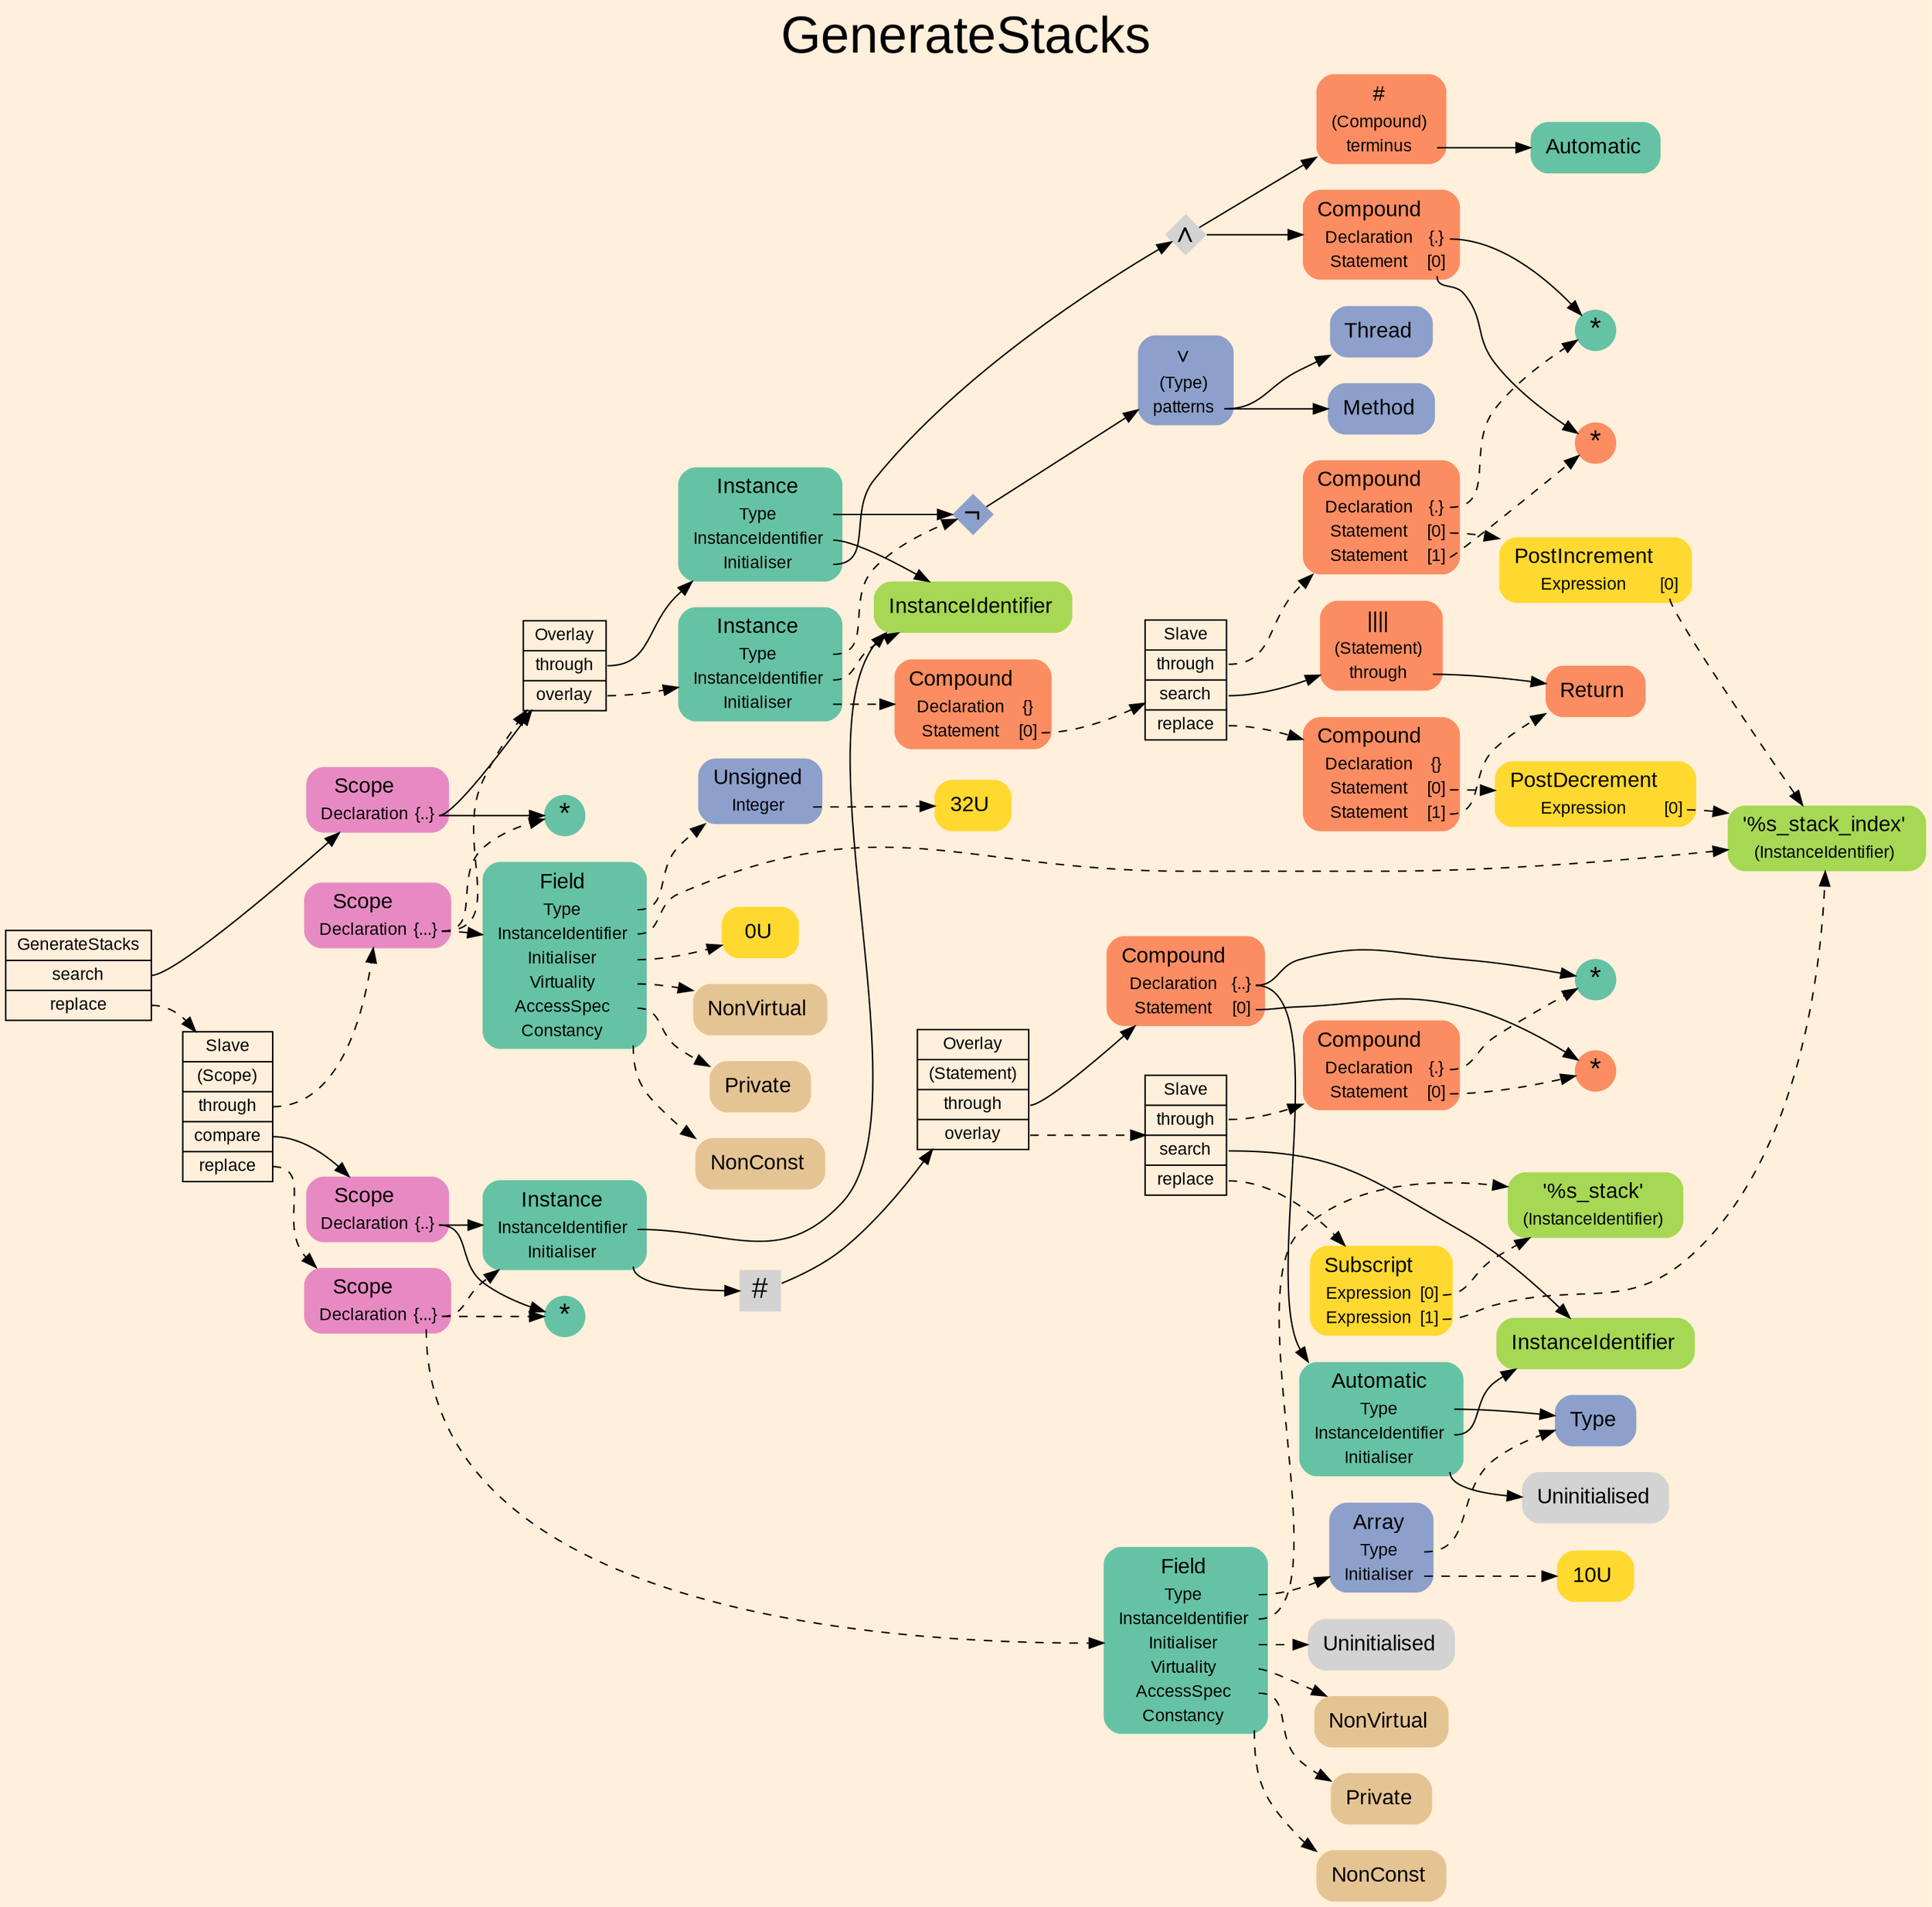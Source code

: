 digraph "GenerateStacks" {
label = "GenerateStacks"
labelloc = t
fontsize = "36"
graph [
    rankdir = "LR"
    ranksep = 0.3
    bgcolor = antiquewhite1
    color = black
    fontcolor = black
    fontname = "Arial"
];
node [
    fontname = "Arial"
];
edge [
    fontname = "Arial"
];

// -------------------- transformation figure --------------------
"CR#P32-0" [
    // -------- block CR#P32-0 ----------
    shape = "record"
    fillcolor = antiquewhite1
    label = "<fixed> GenerateStacks | <port0> search | <port1> replace"
    style = "filled"
    fontsize = "12"
    color = black
    fontcolor = black
];

"#B-2-537" [
    // -------- block #B-2-537 ----------
    shape = "plaintext"
    fillcolor = "/set28/4"
    label = <<TABLE BORDER="0" CELLBORDER="0" CELLSPACING="0">
     <TR><TD><FONT POINT-SIZE="15.0">Scope</FONT></TD><TD></TD></TR>
     <TR><TD>Declaration</TD><TD PORT="port0">{..}</TD></TR>
    </TABLE>>
    style = "rounded,filled"
    fontsize = "12"
];

"#B-2-519" [
    // -------- block #B-2-519 ----------
    shape = "record"
    fillcolor = antiquewhite1
    label = "<fixed> Overlay | <port0> through | <port1> overlay"
    style = "filled"
    fontsize = "12"
    color = black
    fontcolor = black
];

"#B-2-502" [
    // -------- block #B-2-502 ----------
    shape = "plaintext"
    fillcolor = "/set28/1"
    label = <<TABLE BORDER="0" CELLBORDER="0" CELLSPACING="0">
     <TR><TD><FONT POINT-SIZE="15.0">Instance</FONT></TD><TD></TD></TR>
     <TR><TD>Type</TD><TD PORT="port0"></TD></TR>
     <TR><TD>InstanceIdentifier</TD><TD PORT="port1"></TD></TR>
     <TR><TD>Initialiser</TD><TD PORT="port2"></TD></TR>
    </TABLE>>
    style = "rounded,filled"
    fontsize = "12"
];

"#B-2-508" [
    // -------- block #B-2-508 ----------
    shape = "diamond"
    fillcolor = "/set28/3"
    label = <¬>
    style = "filled"
    fontsize = "20"
    penwidth = 0.0
    fixedsize = true
    width = 0.4
    height = 0.4
];

"#B-2-507" [
    // -------- block #B-2-507 ----------
    shape = "plaintext"
    fillcolor = "/set28/3"
    label = <<TABLE BORDER="0" CELLBORDER="0" CELLSPACING="0">
     <TR><TD><FONT POINT-SIZE="15.0">∨</FONT></TD><TD></TD></TR>
     <TR><TD>(Type)</TD><TD PORT="port0"></TD></TR>
     <TR><TD>patterns</TD><TD PORT="port1"></TD></TR>
    </TABLE>>
    style = "rounded,filled"
    fontsize = "12"
];

"#B-2-505" [
    // -------- block #B-2-505 ----------
    shape = "plaintext"
    fillcolor = "/set28/3"
    label = <<TABLE BORDER="0" CELLBORDER="0" CELLSPACING="0">
     <TR><TD><FONT POINT-SIZE="15.0">Thread</FONT></TD><TD></TD></TR>
    </TABLE>>
    style = "rounded,filled"
    fontsize = "12"
];

"#B-2-506" [
    // -------- block #B-2-506 ----------
    shape = "plaintext"
    fillcolor = "/set28/3"
    label = <<TABLE BORDER="0" CELLBORDER="0" CELLSPACING="0">
     <TR><TD><FONT POINT-SIZE="15.0">Method</FONT></TD><TD></TD></TR>
    </TABLE>>
    style = "rounded,filled"
    fontsize = "12"
];

"#B-2-550" [
    // -------- block #B-2-550 ----------
    shape = "plaintext"
    fillcolor = "/set28/5"
    label = <<TABLE BORDER="0" CELLBORDER="0" CELLSPACING="0">
     <TR><TD><FONT POINT-SIZE="15.0">InstanceIdentifier</FONT></TD><TD></TD></TR>
    </TABLE>>
    style = "rounded,filled"
    fontsize = "12"
];

"#B-2-509" [
    // -------- block #B-2-509 ----------
    shape = "diamond"
    label = <∧>
    style = "filled"
    fontsize = "20"
    penwidth = 0.0
    fixedsize = true
    width = 0.4
    height = 0.4
];

"#B-2-510" [
    // -------- block #B-2-510 ----------
    shape = "plaintext"
    fillcolor = "/set28/2"
    label = <<TABLE BORDER="0" CELLBORDER="0" CELLSPACING="0">
     <TR><TD><FONT POINT-SIZE="15.0">Compound</FONT></TD><TD></TD></TR>
     <TR><TD>Declaration</TD><TD PORT="port0">{.}</TD></TR>
     <TR><TD>Statement</TD><TD PORT="port1">[0]</TD></TR>
    </TABLE>>
    style = "rounded,filled"
    fontsize = "12"
];

"#B-2-514" [
    // -------- block #B-2-514 ----------
    shape = "circle"
    fillcolor = "/set28/1"
    label = <*>
    style = "filled"
    fontsize = "20"
    penwidth = 0.0
    fixedsize = true
    width = 0.4
    height = 0.4
];

"#B-2-515" [
    // -------- block #B-2-515 ----------
    shape = "circle"
    fillcolor = "/set28/2"
    label = <*>
    style = "filled"
    fontsize = "20"
    penwidth = 0.0
    fixedsize = true
    width = 0.4
    height = 0.4
];

"#B-2-517" [
    // -------- block #B-2-517 ----------
    shape = "plaintext"
    fillcolor = "/set28/2"
    label = <<TABLE BORDER="0" CELLBORDER="0" CELLSPACING="0">
     <TR><TD><FONT POINT-SIZE="15.0">#</FONT></TD><TD></TD></TR>
     <TR><TD>(Compound)</TD><TD PORT="port0"></TD></TR>
     <TR><TD>terminus</TD><TD PORT="port1"></TD></TR>
    </TABLE>>
    style = "rounded,filled"
    fontsize = "12"
];

"#B-2-520" [
    // -------- block #B-2-520 ----------
    shape = "plaintext"
    fillcolor = "/set28/1"
    label = <<TABLE BORDER="0" CELLBORDER="0" CELLSPACING="0">
     <TR><TD><FONT POINT-SIZE="15.0">Automatic</FONT></TD><TD></TD></TR>
    </TABLE>>
    style = "rounded,filled"
    fontsize = "12"
];

"#B-2-503" [
    // -------- block #B-2-503 ----------
    shape = "plaintext"
    fillcolor = "/set28/1"
    label = <<TABLE BORDER="0" CELLBORDER="0" CELLSPACING="0">
     <TR><TD><FONT POINT-SIZE="15.0">Instance</FONT></TD><TD></TD></TR>
     <TR><TD>Type</TD><TD PORT="port0"></TD></TR>
     <TR><TD>InstanceIdentifier</TD><TD PORT="port1"></TD></TR>
     <TR><TD>Initialiser</TD><TD PORT="port2"></TD></TR>
    </TABLE>>
    style = "rounded,filled"
    fontsize = "12"
];

"#B-2-513" [
    // -------- block #B-2-513 ----------
    shape = "plaintext"
    fillcolor = "/set28/2"
    label = <<TABLE BORDER="0" CELLBORDER="0" CELLSPACING="0">
     <TR><TD><FONT POINT-SIZE="15.0">Compound</FONT></TD><TD></TD></TR>
     <TR><TD>Declaration</TD><TD PORT="port0">{}</TD></TR>
     <TR><TD>Statement</TD><TD PORT="port1">[0]</TD></TR>
    </TABLE>>
    style = "rounded,filled"
    fontsize = "12"
];

"#B-2-560" [
    // -------- block #B-2-560 ----------
    shape = "record"
    fillcolor = antiquewhite1
    label = "<fixed> Slave | <port0> through | <port1> search | <port2> replace"
    style = "filled"
    fontsize = "12"
    color = black
    fontcolor = black
];

"#B-2-511" [
    // -------- block #B-2-511 ----------
    shape = "plaintext"
    fillcolor = "/set28/2"
    label = <<TABLE BORDER="0" CELLBORDER="0" CELLSPACING="0">
     <TR><TD><FONT POINT-SIZE="15.0">Compound</FONT></TD><TD></TD></TR>
     <TR><TD>Declaration</TD><TD PORT="port0">{.}</TD></TR>
     <TR><TD>Statement</TD><TD PORT="port1">[0]</TD></TR>
     <TR><TD>Statement</TD><TD PORT="port2">[1]</TD></TR>
    </TABLE>>
    style = "rounded,filled"
    fontsize = "12"
];

"#B-2-525" [
    // -------- block #B-2-525 ----------
    shape = "plaintext"
    fillcolor = "/set28/6"
    label = <<TABLE BORDER="0" CELLBORDER="0" CELLSPACING="0">
     <TR><TD><FONT POINT-SIZE="15.0">PostIncrement</FONT></TD><TD></TD></TR>
     <TR><TD>Expression</TD><TD PORT="port0">[0]</TD></TR>
    </TABLE>>
    style = "rounded,filled"
    fontsize = "12"
];

"#B-2-532" [
    // -------- block #B-2-532 ----------
    shape = "plaintext"
    fillcolor = "/set28/5"
    label = <<TABLE BORDER="0" CELLBORDER="0" CELLSPACING="0">
     <TR><TD><FONT POINT-SIZE="15.0">'%s_stack_index'</FONT></TD><TD></TD></TR>
     <TR><TD>(InstanceIdentifier)</TD><TD PORT="port0"></TD></TR>
    </TABLE>>
    style = "rounded,filled"
    fontsize = "12"
];

"#B-2-534" [
    // -------- block #B-2-534 ----------
    shape = "plaintext"
    fillcolor = "/set28/2"
    label = <<TABLE BORDER="0" CELLBORDER="0" CELLSPACING="0">
     <TR><TD><FONT POINT-SIZE="15.0">||||</FONT></TD><TD></TD></TR>
     <TR><TD>(Statement)</TD><TD PORT="port0"></TD></TR>
     <TR><TD>through</TD><TD PORT="port1"></TD></TR>
    </TABLE>>
    style = "rounded,filled"
    fontsize = "12"
];

"#B-2-529" [
    // -------- block #B-2-529 ----------
    shape = "plaintext"
    fillcolor = "/set28/2"
    label = <<TABLE BORDER="0" CELLBORDER="0" CELLSPACING="0">
     <TR><TD><FONT POINT-SIZE="15.0">Return</FONT></TD><TD></TD></TR>
    </TABLE>>
    style = "rounded,filled"
    fontsize = "12"
];

"#B-2-512" [
    // -------- block #B-2-512 ----------
    shape = "plaintext"
    fillcolor = "/set28/2"
    label = <<TABLE BORDER="0" CELLBORDER="0" CELLSPACING="0">
     <TR><TD><FONT POINT-SIZE="15.0">Compound</FONT></TD><TD></TD></TR>
     <TR><TD>Declaration</TD><TD PORT="port0">{}</TD></TR>
     <TR><TD>Statement</TD><TD PORT="port1">[0]</TD></TR>
     <TR><TD>Statement</TD><TD PORT="port2">[1]</TD></TR>
    </TABLE>>
    style = "rounded,filled"
    fontsize = "12"
];

"#B-2-526" [
    // -------- block #B-2-526 ----------
    shape = "plaintext"
    fillcolor = "/set28/6"
    label = <<TABLE BORDER="0" CELLBORDER="0" CELLSPACING="0">
     <TR><TD><FONT POINT-SIZE="15.0">PostDecrement</FONT></TD><TD></TD></TR>
     <TR><TD>Expression</TD><TD PORT="port0">[0]</TD></TR>
    </TABLE>>
    style = "rounded,filled"
    fontsize = "12"
];

"#B-2-536" [
    // -------- block #B-2-536 ----------
    shape = "circle"
    fillcolor = "/set28/1"
    label = <*>
    style = "filled"
    fontsize = "20"
    penwidth = 0.0
    fixedsize = true
    width = 0.4
    height = 0.4
];

"#B-2-559" [
    // -------- block #B-2-559 ----------
    shape = "record"
    fillcolor = antiquewhite1
    label = "<fixed> Slave | <port0> (Scope) | <port1> through | <port2> compare | <port3> replace"
    style = "filled"
    fontsize = "12"
    color = black
    fontcolor = black
];

"#B-2-538" [
    // -------- block #B-2-538 ----------
    shape = "plaintext"
    fillcolor = "/set28/4"
    label = <<TABLE BORDER="0" CELLBORDER="0" CELLSPACING="0">
     <TR><TD><FONT POINT-SIZE="15.0">Scope</FONT></TD><TD></TD></TR>
     <TR><TD>Declaration</TD><TD PORT="port0">{...}</TD></TR>
    </TABLE>>
    style = "rounded,filled"
    fontsize = "12"
];

"#B-2-522" [
    // -------- block #B-2-522 ----------
    shape = "plaintext"
    fillcolor = "/set28/1"
    label = <<TABLE BORDER="0" CELLBORDER="0" CELLSPACING="0">
     <TR><TD><FONT POINT-SIZE="15.0">Field</FONT></TD><TD></TD></TR>
     <TR><TD>Type</TD><TD PORT="port0"></TD></TR>
     <TR><TD>InstanceIdentifier</TD><TD PORT="port1"></TD></TR>
     <TR><TD>Initialiser</TD><TD PORT="port2"></TD></TR>
     <TR><TD>Virtuality</TD><TD PORT="port3"></TD></TR>
     <TR><TD>AccessSpec</TD><TD PORT="port4"></TD></TR>
     <TR><TD>Constancy</TD><TD PORT="port5"></TD></TR>
    </TABLE>>
    style = "rounded,filled"
    fontsize = "12"
];

"#B-2-524" [
    // -------- block #B-2-524 ----------
    shape = "plaintext"
    fillcolor = "/set28/3"
    label = <<TABLE BORDER="0" CELLBORDER="0" CELLSPACING="0">
     <TR><TD><FONT POINT-SIZE="15.0">Unsigned</FONT></TD><TD></TD></TR>
     <TR><TD>Integer</TD><TD PORT="port0"></TD></TR>
    </TABLE>>
    style = "rounded,filled"
    fontsize = "12"
];

"#B-2-561" [
    // -------- block #B-2-561 ----------
    shape = "plaintext"
    fillcolor = "/set28/6"
    label = <<TABLE BORDER="0" CELLBORDER="0" CELLSPACING="0">
     <TR><TD><FONT POINT-SIZE="15.0">32U</FONT></TD><TD></TD></TR>
    </TABLE>>
    style = "rounded,filled"
    fontsize = "12"
];

"#B-2-563" [
    // -------- block #B-2-563 ----------
    shape = "plaintext"
    fillcolor = "/set28/6"
    label = <<TABLE BORDER="0" CELLBORDER="0" CELLSPACING="0">
     <TR><TD><FONT POINT-SIZE="15.0">0U</FONT></TD><TD></TD></TR>
    </TABLE>>
    style = "rounded,filled"
    fontsize = "12"
];

"#B-2-565" [
    // -------- block #B-2-565 ----------
    shape = "plaintext"
    fillcolor = "/set28/7"
    label = <<TABLE BORDER="0" CELLBORDER="0" CELLSPACING="0">
     <TR><TD><FONT POINT-SIZE="15.0">NonVirtual</FONT></TD><TD></TD></TR>
    </TABLE>>
    style = "rounded,filled"
    fontsize = "12"
];

"#B-2-566" [
    // -------- block #B-2-566 ----------
    shape = "plaintext"
    fillcolor = "/set28/7"
    label = <<TABLE BORDER="0" CELLBORDER="0" CELLSPACING="0">
     <TR><TD><FONT POINT-SIZE="15.0">Private</FONT></TD><TD></TD></TR>
    </TABLE>>
    style = "rounded,filled"
    fontsize = "12"
];

"#B-2-562" [
    // -------- block #B-2-562 ----------
    shape = "plaintext"
    fillcolor = "/set28/7"
    label = <<TABLE BORDER="0" CELLBORDER="0" CELLSPACING="0">
     <TR><TD><FONT POINT-SIZE="15.0">NonConst</FONT></TD><TD></TD></TR>
    </TABLE>>
    style = "rounded,filled"
    fontsize = "12"
];

"#B-2-539" [
    // -------- block #B-2-539 ----------
    shape = "plaintext"
    fillcolor = "/set28/4"
    label = <<TABLE BORDER="0" CELLBORDER="0" CELLSPACING="0">
     <TR><TD><FONT POINT-SIZE="15.0">Scope</FONT></TD><TD></TD></TR>
     <TR><TD>Declaration</TD><TD PORT="port0">{..}</TD></TR>
    </TABLE>>
    style = "rounded,filled"
    fontsize = "12"
];

"#B-2-548" [
    // -------- block #B-2-548 ----------
    shape = "circle"
    fillcolor = "/set28/1"
    label = <*>
    style = "filled"
    fontsize = "20"
    penwidth = 0.0
    fixedsize = true
    width = 0.4
    height = 0.4
];

"#B-2-504" [
    // -------- block #B-2-504 ----------
    shape = "plaintext"
    fillcolor = "/set28/1"
    label = <<TABLE BORDER="0" CELLBORDER="0" CELLSPACING="0">
     <TR><TD><FONT POINT-SIZE="15.0">Instance</FONT></TD><TD></TD></TR>
     <TR><TD>InstanceIdentifier</TD><TD PORT="port0"></TD></TR>
     <TR><TD>Initialiser</TD><TD PORT="port1"></TD></TR>
    </TABLE>>
    style = "rounded,filled"
    fontsize = "12"
];

"#B-2-516" [
    // -------- block #B-2-516 ----------
    shape = "square"
    label = <#>
    style = "filled"
    fontsize = "20"
    penwidth = 0.0
    fixedsize = true
    width = 0.4
    height = 0.4
];

"#B-2-518" [
    // -------- block #B-2-518 ----------
    shape = "record"
    fillcolor = antiquewhite1
    label = "<fixed> Overlay | <port0> (Statement) | <port1> through | <port2> overlay"
    style = "filled"
    fontsize = "12"
    color = black
    fontcolor = black
];

"#B-2-545" [
    // -------- block #B-2-545 ----------
    shape = "plaintext"
    fillcolor = "/set28/2"
    label = <<TABLE BORDER="0" CELLBORDER="0" CELLSPACING="0">
     <TR><TD><FONT POINT-SIZE="15.0">Compound</FONT></TD><TD></TD></TR>
     <TR><TD>Declaration</TD><TD PORT="port0">{..}</TD></TR>
     <TR><TD>Statement</TD><TD PORT="port1">[0]</TD></TR>
    </TABLE>>
    style = "rounded,filled"
    fontsize = "12"
];

"#B-2-547" [
    // -------- block #B-2-547 ----------
    shape = "circle"
    fillcolor = "/set28/1"
    label = <*>
    style = "filled"
    fontsize = "20"
    penwidth = 0.0
    fixedsize = true
    width = 0.4
    height = 0.4
];

"#B-2-521" [
    // -------- block #B-2-521 ----------
    shape = "plaintext"
    fillcolor = "/set28/1"
    label = <<TABLE BORDER="0" CELLBORDER="0" CELLSPACING="0">
     <TR><TD><FONT POINT-SIZE="15.0">Automatic</FONT></TD><TD></TD></TR>
     <TR><TD>Type</TD><TD PORT="port0"></TD></TR>
     <TR><TD>InstanceIdentifier</TD><TD PORT="port1"></TD></TR>
     <TR><TD>Initialiser</TD><TD PORT="port2"></TD></TR>
    </TABLE>>
    style = "rounded,filled"
    fontsize = "12"
];

"#B-2-553" [
    // -------- block #B-2-553 ----------
    shape = "plaintext"
    fillcolor = "/set28/3"
    label = <<TABLE BORDER="0" CELLBORDER="0" CELLSPACING="0">
     <TR><TD><FONT POINT-SIZE="15.0">Type</FONT></TD><TD></TD></TR>
    </TABLE>>
    style = "rounded,filled"
    fontsize = "12"
];

"#B-2-527" [
    // -------- block #B-2-527 ----------
    shape = "plaintext"
    fillcolor = "/set28/5"
    label = <<TABLE BORDER="0" CELLBORDER="0" CELLSPACING="0">
     <TR><TD><FONT POINT-SIZE="15.0">InstanceIdentifier</FONT></TD><TD></TD></TR>
    </TABLE>>
    style = "rounded,filled"
    fontsize = "12"
];

"#B-2-552" [
    // -------- block #B-2-552 ----------
    shape = "plaintext"
    label = <<TABLE BORDER="0" CELLBORDER="0" CELLSPACING="0">
     <TR><TD><FONT POINT-SIZE="15.0">Uninitialised</FONT></TD><TD></TD></TR>
    </TABLE>>
    style = "rounded,filled"
    fontsize = "12"
];

"#B-2-549" [
    // -------- block #B-2-549 ----------
    shape = "circle"
    fillcolor = "/set28/2"
    label = <*>
    style = "filled"
    fontsize = "20"
    penwidth = 0.0
    fixedsize = true
    width = 0.4
    height = 0.4
];

"#B-2-551" [
    // -------- block #B-2-551 ----------
    shape = "record"
    fillcolor = antiquewhite1
    label = "<fixed> Slave | <port0> through | <port1> search | <port2> replace"
    style = "filled"
    fontsize = "12"
    color = black
    fontcolor = black
];

"#B-2-546" [
    // -------- block #B-2-546 ----------
    shape = "plaintext"
    fillcolor = "/set28/2"
    label = <<TABLE BORDER="0" CELLBORDER="0" CELLSPACING="0">
     <TR><TD><FONT POINT-SIZE="15.0">Compound</FONT></TD><TD></TD></TR>
     <TR><TD>Declaration</TD><TD PORT="port0">{.}</TD></TR>
     <TR><TD>Statement</TD><TD PORT="port1">[0]</TD></TR>
    </TABLE>>
    style = "rounded,filled"
    fontsize = "12"
];

"#B-2-530" [
    // -------- block #B-2-530 ----------
    shape = "plaintext"
    fillcolor = "/set28/6"
    label = <<TABLE BORDER="0" CELLBORDER="0" CELLSPACING="0">
     <TR><TD><FONT POINT-SIZE="15.0">Subscript</FONT></TD><TD></TD></TR>
     <TR><TD>Expression</TD><TD PORT="port0">[0]</TD></TR>
     <TR><TD>Expression</TD><TD PORT="port1">[1]</TD></TR>
    </TABLE>>
    style = "rounded,filled"
    fontsize = "12"
];

"#B-2-533" [
    // -------- block #B-2-533 ----------
    shape = "plaintext"
    fillcolor = "/set28/5"
    label = <<TABLE BORDER="0" CELLBORDER="0" CELLSPACING="0">
     <TR><TD><FONT POINT-SIZE="15.0">'%s_stack'</FONT></TD><TD></TD></TR>
     <TR><TD>(InstanceIdentifier)</TD><TD PORT="port0"></TD></TR>
    </TABLE>>
    style = "rounded,filled"
    fontsize = "12"
];

"#B-2-540" [
    // -------- block #B-2-540 ----------
    shape = "plaintext"
    fillcolor = "/set28/4"
    label = <<TABLE BORDER="0" CELLBORDER="0" CELLSPACING="0">
     <TR><TD><FONT POINT-SIZE="15.0">Scope</FONT></TD><TD></TD></TR>
     <TR><TD>Declaration</TD><TD PORT="port0">{...}</TD></TR>
    </TABLE>>
    style = "rounded,filled"
    fontsize = "12"
];

"#B-2-523" [
    // -------- block #B-2-523 ----------
    shape = "plaintext"
    fillcolor = "/set28/1"
    label = <<TABLE BORDER="0" CELLBORDER="0" CELLSPACING="0">
     <TR><TD><FONT POINT-SIZE="15.0">Field</FONT></TD><TD></TD></TR>
     <TR><TD>Type</TD><TD PORT="port0"></TD></TR>
     <TR><TD>InstanceIdentifier</TD><TD PORT="port1"></TD></TR>
     <TR><TD>Initialiser</TD><TD PORT="port2"></TD></TR>
     <TR><TD>Virtuality</TD><TD PORT="port3"></TD></TR>
     <TR><TD>AccessSpec</TD><TD PORT="port4"></TD></TR>
     <TR><TD>Constancy</TD><TD PORT="port5"></TD></TR>
    </TABLE>>
    style = "rounded,filled"
    fontsize = "12"
];

"#B-2-528" [
    // -------- block #B-2-528 ----------
    shape = "plaintext"
    fillcolor = "/set28/3"
    label = <<TABLE BORDER="0" CELLBORDER="0" CELLSPACING="0">
     <TR><TD><FONT POINT-SIZE="15.0">Array</FONT></TD><TD></TD></TR>
     <TR><TD>Type</TD><TD PORT="port0"></TD></TR>
     <TR><TD>Initialiser</TD><TD PORT="port1"></TD></TR>
    </TABLE>>
    style = "rounded,filled"
    fontsize = "12"
];

"#B-2-558" [
    // -------- block #B-2-558 ----------
    shape = "plaintext"
    fillcolor = "/set28/6"
    label = <<TABLE BORDER="0" CELLBORDER="0" CELLSPACING="0">
     <TR><TD><FONT POINT-SIZE="15.0">10U</FONT></TD><TD></TD></TR>
    </TABLE>>
    style = "rounded,filled"
    fontsize = "12"
];

"#B-2-555" [
    // -------- block #B-2-555 ----------
    shape = "plaintext"
    label = <<TABLE BORDER="0" CELLBORDER="0" CELLSPACING="0">
     <TR><TD><FONT POINT-SIZE="15.0">Uninitialised</FONT></TD><TD></TD></TR>
    </TABLE>>
    style = "rounded,filled"
    fontsize = "12"
];

"#B-2-556" [
    // -------- block #B-2-556 ----------
    shape = "plaintext"
    fillcolor = "/set28/7"
    label = <<TABLE BORDER="0" CELLBORDER="0" CELLSPACING="0">
     <TR><TD><FONT POINT-SIZE="15.0">NonVirtual</FONT></TD><TD></TD></TR>
    </TABLE>>
    style = "rounded,filled"
    fontsize = "12"
];

"#B-2-557" [
    // -------- block #B-2-557 ----------
    shape = "plaintext"
    fillcolor = "/set28/7"
    label = <<TABLE BORDER="0" CELLBORDER="0" CELLSPACING="0">
     <TR><TD><FONT POINT-SIZE="15.0">Private</FONT></TD><TD></TD></TR>
    </TABLE>>
    style = "rounded,filled"
    fontsize = "12"
];

"#B-2-554" [
    // -------- block #B-2-554 ----------
    shape = "plaintext"
    fillcolor = "/set28/7"
    label = <<TABLE BORDER="0" CELLBORDER="0" CELLSPACING="0">
     <TR><TD><FONT POINT-SIZE="15.0">NonConst</FONT></TD><TD></TD></TR>
    </TABLE>>
    style = "rounded,filled"
    fontsize = "12"
];

"CR#P32-0":port0 -> "#B-2-537" [
    color = black
    fontcolor = black
];

"CR#P32-0":port1 -> "#B-2-559" [
    style="dashed"
    color = black
    fontcolor = black
];

"#B-2-537":port0 -> "#B-2-519" [
    color = black
    fontcolor = black
];

"#B-2-537":port0 -> "#B-2-536" [
    color = black
    fontcolor = black
];

"#B-2-519":port0 -> "#B-2-502" [
    color = black
    fontcolor = black
];

"#B-2-519":port1 -> "#B-2-503" [
    style="dashed"
    color = black
    fontcolor = black
];

"#B-2-502":port0 -> "#B-2-508" [
    color = black
    fontcolor = black
];

"#B-2-502":port1 -> "#B-2-550" [
    color = black
    fontcolor = black
];

"#B-2-502":port2 -> "#B-2-509" [
    color = black
    fontcolor = black
];

"#B-2-508" -> "#B-2-507" [
    color = black
    fontcolor = black
];

"#B-2-507":port1 -> "#B-2-505" [
    color = black
    fontcolor = black
];

"#B-2-507":port1 -> "#B-2-506" [
    color = black
    fontcolor = black
];

"#B-2-509" -> "#B-2-510" [
    color = black
    fontcolor = black
];

"#B-2-509" -> "#B-2-517" [
    color = black
    fontcolor = black
];

"#B-2-510":port0 -> "#B-2-514" [
    color = black
    fontcolor = black
];

"#B-2-510":port1 -> "#B-2-515" [
    color = black
    fontcolor = black
];

"#B-2-517":port1 -> "#B-2-520" [
    color = black
    fontcolor = black
];

"#B-2-503":port0 -> "#B-2-508" [
    style="dashed"
    color = black
    fontcolor = black
];

"#B-2-503":port1 -> "#B-2-550" [
    style="dashed"
    color = black
    fontcolor = black
];

"#B-2-503":port2 -> "#B-2-513" [
    style="dashed"
    color = black
    fontcolor = black
];

"#B-2-513":port1 -> "#B-2-560" [
    style="dashed"
    color = black
    fontcolor = black
];

"#B-2-560":port0 -> "#B-2-511" [
    style="dashed"
    color = black
    fontcolor = black
];

"#B-2-560":port1 -> "#B-2-534" [
    color = black
    fontcolor = black
];

"#B-2-560":port2 -> "#B-2-512" [
    style="dashed"
    color = black
    fontcolor = black
];

"#B-2-511":port0 -> "#B-2-514" [
    style="dashed"
    color = black
    fontcolor = black
];

"#B-2-511":port1 -> "#B-2-525" [
    style="dashed"
    color = black
    fontcolor = black
];

"#B-2-511":port2 -> "#B-2-515" [
    style="dashed"
    color = black
    fontcolor = black
];

"#B-2-525":port0 -> "#B-2-532" [
    style="dashed"
    color = black
    fontcolor = black
];

"#B-2-534":port1 -> "#B-2-529" [
    color = black
    fontcolor = black
];

"#B-2-512":port1 -> "#B-2-526" [
    style="dashed"
    color = black
    fontcolor = black
];

"#B-2-512":port2 -> "#B-2-529" [
    style="dashed"
    color = black
    fontcolor = black
];

"#B-2-526":port0 -> "#B-2-532" [
    style="dashed"
    color = black
    fontcolor = black
];

"#B-2-559":port1 -> "#B-2-538" [
    style="dashed"
    color = black
    fontcolor = black
];

"#B-2-559":port2 -> "#B-2-539" [
    color = black
    fontcolor = black
];

"#B-2-559":port3 -> "#B-2-540" [
    style="dashed"
    color = black
    fontcolor = black
];

"#B-2-538":port0 -> "#B-2-519" [
    style="dashed"
    color = black
    fontcolor = black
];

"#B-2-538":port0 -> "#B-2-536" [
    style="dashed"
    color = black
    fontcolor = black
];

"#B-2-538":port0 -> "#B-2-522" [
    style="dashed"
    color = black
    fontcolor = black
];

"#B-2-522":port0 -> "#B-2-524" [
    style="dashed"
    color = black
    fontcolor = black
];

"#B-2-522":port1 -> "#B-2-532" [
    style="dashed"
    color = black
    fontcolor = black
];

"#B-2-522":port2 -> "#B-2-563" [
    style="dashed"
    color = black
    fontcolor = black
];

"#B-2-522":port3 -> "#B-2-565" [
    style="dashed"
    color = black
    fontcolor = black
];

"#B-2-522":port4 -> "#B-2-566" [
    style="dashed"
    color = black
    fontcolor = black
];

"#B-2-522":port5 -> "#B-2-562" [
    style="dashed"
    color = black
    fontcolor = black
];

"#B-2-524":port0 -> "#B-2-561" [
    style="dashed"
    color = black
    fontcolor = black
];

"#B-2-539":port0 -> "#B-2-548" [
    color = black
    fontcolor = black
];

"#B-2-539":port0 -> "#B-2-504" [
    color = black
    fontcolor = black
];

"#B-2-504":port0 -> "#B-2-550" [
    color = black
    fontcolor = black
];

"#B-2-504":port1 -> "#B-2-516" [
    color = black
    fontcolor = black
];

"#B-2-516" -> "#B-2-518" [
    color = black
    fontcolor = black
];

"#B-2-518":port1 -> "#B-2-545" [
    color = black
    fontcolor = black
];

"#B-2-518":port2 -> "#B-2-551" [
    style="dashed"
    color = black
    fontcolor = black
];

"#B-2-545":port0 -> "#B-2-547" [
    color = black
    fontcolor = black
];

"#B-2-545":port0 -> "#B-2-521" [
    color = black
    fontcolor = black
];

"#B-2-545":port1 -> "#B-2-549" [
    color = black
    fontcolor = black
];

"#B-2-521":port0 -> "#B-2-553" [
    color = black
    fontcolor = black
];

"#B-2-521":port1 -> "#B-2-527" [
    color = black
    fontcolor = black
];

"#B-2-521":port2 -> "#B-2-552" [
    color = black
    fontcolor = black
];

"#B-2-551":port0 -> "#B-2-546" [
    style="dashed"
    color = black
    fontcolor = black
];

"#B-2-551":port1 -> "#B-2-527" [
    color = black
    fontcolor = black
];

"#B-2-551":port2 -> "#B-2-530" [
    style="dashed"
    color = black
    fontcolor = black
];

"#B-2-546":port0 -> "#B-2-547" [
    style="dashed"
    color = black
    fontcolor = black
];

"#B-2-546":port1 -> "#B-2-549" [
    style="dashed"
    color = black
    fontcolor = black
];

"#B-2-530":port0 -> "#B-2-533" [
    style="dashed"
    color = black
    fontcolor = black
];

"#B-2-530":port1 -> "#B-2-532" [
    style="dashed"
    color = black
    fontcolor = black
];

"#B-2-540":port0 -> "#B-2-548" [
    style="dashed"
    color = black
    fontcolor = black
];

"#B-2-540":port0 -> "#B-2-504" [
    style="dashed"
    color = black
    fontcolor = black
];

"#B-2-540":port0 -> "#B-2-523" [
    style="dashed"
    color = black
    fontcolor = black
];

"#B-2-523":port0 -> "#B-2-528" [
    style="dashed"
    color = black
    fontcolor = black
];

"#B-2-523":port1 -> "#B-2-533" [
    style="dashed"
    color = black
    fontcolor = black
];

"#B-2-523":port2 -> "#B-2-555" [
    style="dashed"
    color = black
    fontcolor = black
];

"#B-2-523":port3 -> "#B-2-556" [
    style="dashed"
    color = black
    fontcolor = black
];

"#B-2-523":port4 -> "#B-2-557" [
    style="dashed"
    color = black
    fontcolor = black
];

"#B-2-523":port5 -> "#B-2-554" [
    style="dashed"
    color = black
    fontcolor = black
];

"#B-2-528":port0 -> "#B-2-553" [
    style="dashed"
    color = black
    fontcolor = black
];

"#B-2-528":port1 -> "#B-2-558" [
    style="dashed"
    color = black
    fontcolor = black
];


}
